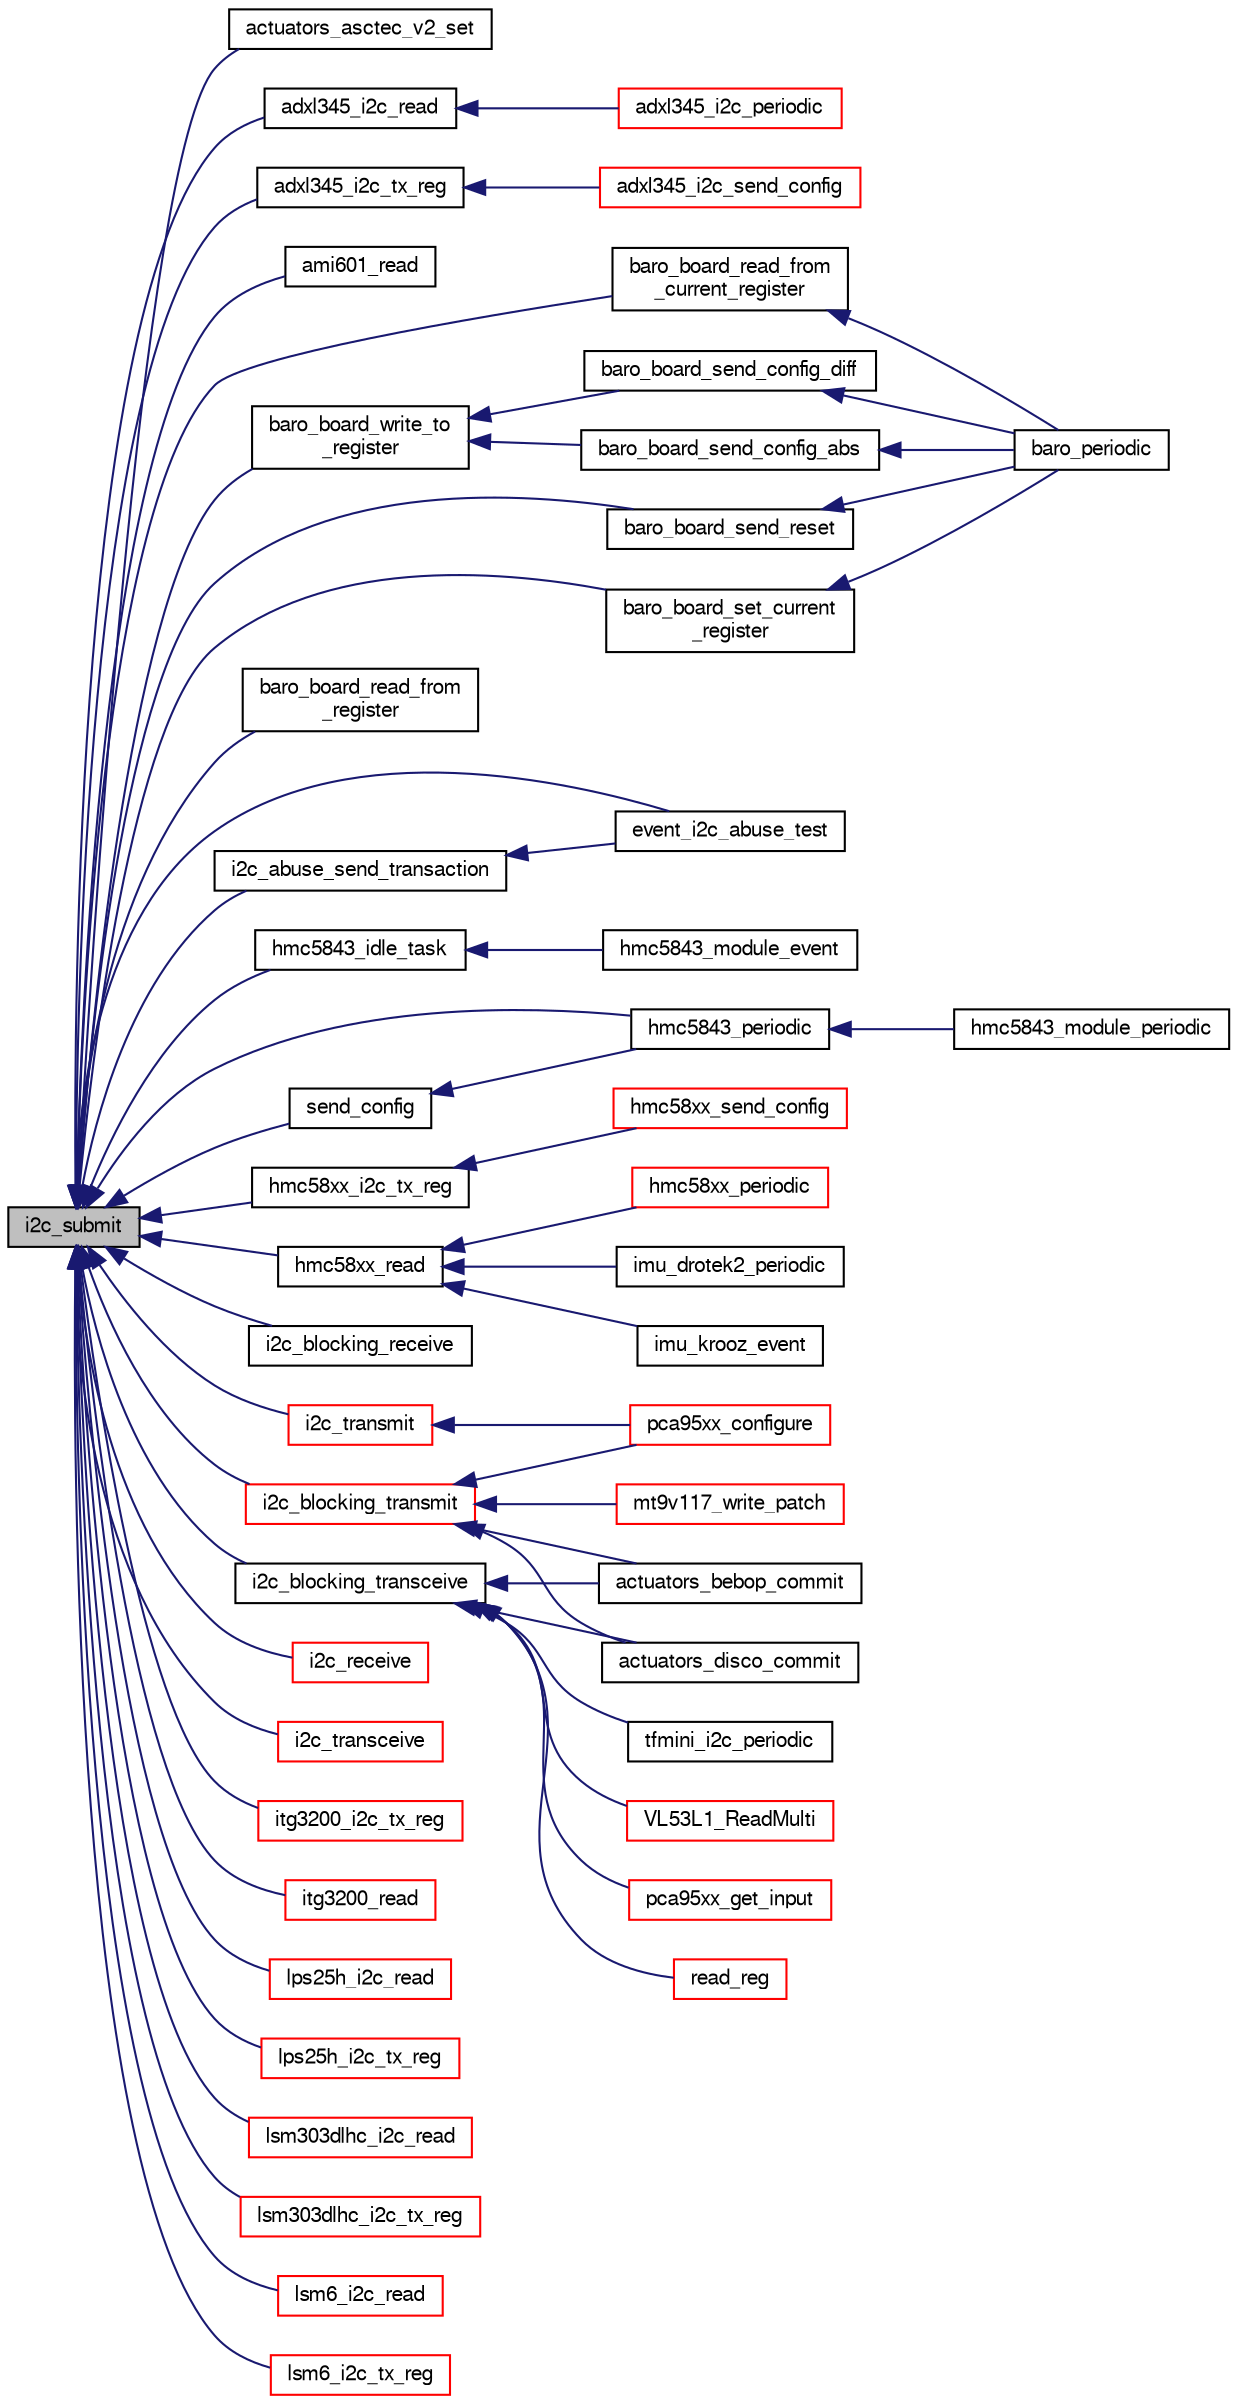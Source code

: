 digraph "i2c_submit"
{
  edge [fontname="FreeSans",fontsize="10",labelfontname="FreeSans",labelfontsize="10"];
  node [fontname="FreeSans",fontsize="10",shape=record];
  rankdir="LR";
  Node1 [label="i2c_submit",height=0.2,width=0.4,color="black", fillcolor="grey75", style="filled", fontcolor="black"];
  Node1 -> Node2 [dir="back",color="midnightblue",fontsize="10",style="solid",fontname="FreeSans"];
  Node2 [label="actuators_asctec_v2_set",height=0.2,width=0.4,color="black", fillcolor="white", style="filled",URL="$actuators__asctec__v2_8h.html#a18a8926daf19ec365257e7ad661540a0"];
  Node1 -> Node3 [dir="back",color="midnightblue",fontsize="10",style="solid",fontname="FreeSans"];
  Node3 [label="adxl345_i2c_read",height=0.2,width=0.4,color="black", fillcolor="white", style="filled",URL="$adxl345__i2c_8h.html#a090f88095fe86b3d1f3f0b82cddff295"];
  Node3 -> Node4 [dir="back",color="midnightblue",fontsize="10",style="solid",fontname="FreeSans"];
  Node4 [label="adxl345_i2c_periodic",height=0.2,width=0.4,color="red", fillcolor="white", style="filled",URL="$adxl345__i2c_8h.html#a6c19aa3cb79c5fb9405cd7fb1e803b3c",tooltip="convenience function: read or start configuration if not already initialized "];
  Node1 -> Node5 [dir="back",color="midnightblue",fontsize="10",style="solid",fontname="FreeSans"];
  Node5 [label="adxl345_i2c_tx_reg",height=0.2,width=0.4,color="black", fillcolor="white", style="filled",URL="$adxl345__i2c_8c.html#a3a2e564f46dd67289f4098089a6de76b"];
  Node5 -> Node6 [dir="back",color="midnightblue",fontsize="10",style="solid",fontname="FreeSans"];
  Node6 [label="adxl345_i2c_send_config",height=0.2,width=0.4,color="red", fillcolor="white", style="filled",URL="$adxl345__i2c_8c.html#a521ef1cb737664a85721febc7f7f8284"];
  Node1 -> Node7 [dir="back",color="midnightblue",fontsize="10",style="solid",fontname="FreeSans"];
  Node7 [label="ami601_read",height=0.2,width=0.4,color="black", fillcolor="white", style="filled",URL="$ami601_8h.html#a71d937e3a4fb4dd1db1861fa6711b417"];
  Node1 -> Node8 [dir="back",color="midnightblue",fontsize="10",style="solid",fontname="FreeSans"];
  Node8 [label="baro_board_read_from\l_current_register",height=0.2,width=0.4,color="black", fillcolor="white", style="filled",URL="$lisa__l_2baro__board_8c.html#a91e7585497fa861959910aa79a06c95a"];
  Node8 -> Node9 [dir="back",color="midnightblue",fontsize="10",style="solid",fontname="FreeSans"];
  Node9 [label="baro_periodic",height=0.2,width=0.4,color="black", fillcolor="white", style="filled",URL="$lisa__l_2baro__board_8c.html#a23ed77c56ba44b3ed3cc3b8e378bdb00"];
  Node1 -> Node10 [dir="back",color="midnightblue",fontsize="10",style="solid",fontname="FreeSans"];
  Node10 [label="baro_board_read_from\l_register",height=0.2,width=0.4,color="black", fillcolor="white", style="filled",URL="$lisa__l_2baro__board_8c.html#a0c000c34c542d400cd2a45608f714d12"];
  Node1 -> Node11 [dir="back",color="midnightblue",fontsize="10",style="solid",fontname="FreeSans"];
  Node11 [label="baro_board_send_reset",height=0.2,width=0.4,color="black", fillcolor="white", style="filled",URL="$lisa__l_2baro__board_8c.html#a0142e6ef7cb26ef8fc63b27b0a3f055f"];
  Node11 -> Node9 [dir="back",color="midnightblue",fontsize="10",style="solid",fontname="FreeSans"];
  Node1 -> Node12 [dir="back",color="midnightblue",fontsize="10",style="solid",fontname="FreeSans"];
  Node12 [label="baro_board_set_current\l_register",height=0.2,width=0.4,color="black", fillcolor="white", style="filled",URL="$lisa__l_2baro__board_8c.html#ae280d0cac96760be078c903045aee6c6"];
  Node12 -> Node9 [dir="back",color="midnightblue",fontsize="10",style="solid",fontname="FreeSans"];
  Node1 -> Node13 [dir="back",color="midnightblue",fontsize="10",style="solid",fontname="FreeSans"];
  Node13 [label="baro_board_write_to\l_register",height=0.2,width=0.4,color="black", fillcolor="white", style="filled",URL="$lisa__l_2baro__board_8c.html#a6c5d28296d0273908662b993468d73cb"];
  Node13 -> Node14 [dir="back",color="midnightblue",fontsize="10",style="solid",fontname="FreeSans"];
  Node14 [label="baro_board_send_config_abs",height=0.2,width=0.4,color="black", fillcolor="white", style="filled",URL="$lisa__l_2baro__board_8c.html#a50dada9f7353526950b740090bbf6728"];
  Node14 -> Node9 [dir="back",color="midnightblue",fontsize="10",style="solid",fontname="FreeSans"];
  Node13 -> Node15 [dir="back",color="midnightblue",fontsize="10",style="solid",fontname="FreeSans"];
  Node15 [label="baro_board_send_config_diff",height=0.2,width=0.4,color="black", fillcolor="white", style="filled",URL="$lisa__l_2baro__board_8c.html#a2fa4b2580e3835ed8ab3e5ad82051f2e"];
  Node15 -> Node9 [dir="back",color="midnightblue",fontsize="10",style="solid",fontname="FreeSans"];
  Node1 -> Node16 [dir="back",color="midnightblue",fontsize="10",style="solid",fontname="FreeSans"];
  Node16 [label="event_i2c_abuse_test",height=0.2,width=0.4,color="black", fillcolor="white", style="filled",URL="$i2c__abuse__test_8h.html#a70dbb3f79a41f5e301aee164bfeaf7de"];
  Node1 -> Node17 [dir="back",color="midnightblue",fontsize="10",style="solid",fontname="FreeSans"];
  Node17 [label="hmc5843_idle_task",height=0.2,width=0.4,color="black", fillcolor="white", style="filled",URL="$hmc5843_8h.html#a46613c2c46ce03746f184a11df775d6a"];
  Node17 -> Node18 [dir="back",color="midnightblue",fontsize="10",style="solid",fontname="FreeSans"];
  Node18 [label="hmc5843_module_event",height=0.2,width=0.4,color="black", fillcolor="white", style="filled",URL="$mag__hmc5843_8h.html#a880fdee482292937a14f6aee33208f22"];
  Node1 -> Node19 [dir="back",color="midnightblue",fontsize="10",style="solid",fontname="FreeSans"];
  Node19 [label="hmc5843_periodic",height=0.2,width=0.4,color="black", fillcolor="white", style="filled",URL="$hmc5843_8h.html#ab17f5e43fbd1dcadea20ede30e06568b"];
  Node19 -> Node20 [dir="back",color="midnightblue",fontsize="10",style="solid",fontname="FreeSans"];
  Node20 [label="hmc5843_module_periodic",height=0.2,width=0.4,color="black", fillcolor="white", style="filled",URL="$mag__hmc5843_8h.html#a73430e5bacbce50ebd8b9acf682c82aa"];
  Node1 -> Node21 [dir="back",color="midnightblue",fontsize="10",style="solid",fontname="FreeSans"];
  Node21 [label="hmc58xx_i2c_tx_reg",height=0.2,width=0.4,color="black", fillcolor="white", style="filled",URL="$hmc58xx_8c.html#afadf91048494baf761fa6cf8fda062d9"];
  Node21 -> Node22 [dir="back",color="midnightblue",fontsize="10",style="solid",fontname="FreeSans"];
  Node22 [label="hmc58xx_send_config",height=0.2,width=0.4,color="red", fillcolor="white", style="filled",URL="$hmc58xx_8c.html#a2eff0c407b139d17a73bf75a611c32cb",tooltip="Configuration function called once before normal use. "];
  Node1 -> Node23 [dir="back",color="midnightblue",fontsize="10",style="solid",fontname="FreeSans"];
  Node23 [label="hmc58xx_read",height=0.2,width=0.4,color="black", fillcolor="white", style="filled",URL="$hmc58xx_8h.html#a883e49acd3049ead17c6c29a3b020c72"];
  Node23 -> Node24 [dir="back",color="midnightblue",fontsize="10",style="solid",fontname="FreeSans"];
  Node24 [label="hmc58xx_periodic",height=0.2,width=0.4,color="red", fillcolor="white", style="filled",URL="$hmc58xx_8h.html#a353064a5a9c6b47a14f4b9543545b4ec",tooltip="convenience function: read or start configuration if not already initialized "];
  Node23 -> Node25 [dir="back",color="midnightblue",fontsize="10",style="solid",fontname="FreeSans"];
  Node25 [label="imu_drotek2_periodic",height=0.2,width=0.4,color="black", fillcolor="white", style="filled",URL="$imu__drotek__10dof__v2_8h.html#a75ebb1ba7fa2cbff205416d5136dbf0c"];
  Node23 -> Node26 [dir="back",color="midnightblue",fontsize="10",style="solid",fontname="FreeSans"];
  Node26 [label="imu_krooz_event",height=0.2,width=0.4,color="black", fillcolor="white", style="filled",URL="$imu__krooz__memsic_8h.html#ac3e0837f6fda31fca37cf6d6cd1e39dd"];
  Node1 -> Node27 [dir="back",color="midnightblue",fontsize="10",style="solid",fontname="FreeSans"];
  Node27 [label="i2c_abuse_send_transaction",height=0.2,width=0.4,color="black", fillcolor="white", style="filled",URL="$i2c__abuse__test_8c.html#a730009caebd8f50471432adbc55d7732"];
  Node27 -> Node16 [dir="back",color="midnightblue",fontsize="10",style="solid",fontname="FreeSans"];
  Node1 -> Node28 [dir="back",color="midnightblue",fontsize="10",style="solid",fontname="FreeSans"];
  Node28 [label="i2c_blocking_receive",height=0.2,width=0.4,color="black", fillcolor="white", style="filled",URL="$group__i2c.html#ga20e1122a73affcddc3adfd904799e612",tooltip="Submit a read only transaction and wait for it to complete. "];
  Node1 -> Node29 [dir="back",color="midnightblue",fontsize="10",style="solid",fontname="FreeSans"];
  Node29 [label="i2c_blocking_transceive",height=0.2,width=0.4,color="black", fillcolor="white", style="filled",URL="$group__i2c.html#ga0666a38e1bb2dc7a6b796a404e27fef4",tooltip="Submit a write/read transaction and wait for it to complete. "];
  Node29 -> Node30 [dir="back",color="midnightblue",fontsize="10",style="solid",fontname="FreeSans"];
  Node30 [label="actuators_bebop_commit",height=0.2,width=0.4,color="black", fillcolor="white", style="filled",URL="$boards_2bebop_2actuators_8h.html#ad8f645b7663a54e01ba60403a1e45645"];
  Node29 -> Node31 [dir="back",color="midnightblue",fontsize="10",style="solid",fontname="FreeSans"];
  Node31 [label="actuators_disco_commit",height=0.2,width=0.4,color="black", fillcolor="white", style="filled",URL="$boards_2disco_2actuators_8h.html#a0181db6b0eea7688d52e6b73b141549b"];
  Node29 -> Node32 [dir="back",color="midnightblue",fontsize="10",style="solid",fontname="FreeSans"];
  Node32 [label="pca95xx_get_input",height=0.2,width=0.4,color="red", fillcolor="white", style="filled",URL="$pca95xx_8h.html#a4894b1bc38d5d006fa97c0067f8617a7",tooltip="Get input value. "];
  Node29 -> Node33 [dir="back",color="midnightblue",fontsize="10",style="solid",fontname="FreeSans"];
  Node33 [label="read_reg",height=0.2,width=0.4,color="red", fillcolor="white", style="filled",URL="$mt9f002_8c.html#a776f344a93cb1df009bcf51511f151ae",tooltip="Read multiple bytes from a register. "];
  Node29 -> Node34 [dir="back",color="midnightblue",fontsize="10",style="solid",fontname="FreeSans"];
  Node34 [label="tfmini_i2c_periodic",height=0.2,width=0.4,color="black", fillcolor="white", style="filled",URL="$tfmini__i2c_8h.html#a67597f5e58e3cd1ae90e934b74bf7461",tooltip="Get the ranger current distance value. "];
  Node29 -> Node35 [dir="back",color="midnightblue",fontsize="10",style="solid",fontname="FreeSans"];
  Node35 [label="VL53L1_ReadMulti",height=0.2,width=0.4,color="red", fillcolor="white", style="filled",URL="$vl53l1__platform_8h.html#ab999b09c3be53bbc7715d25007750916",tooltip="VL53L1_ReadMulti() definition. "];
  Node1 -> Node36 [dir="back",color="midnightblue",fontsize="10",style="solid",fontname="FreeSans"];
  Node36 [label="i2c_blocking_transmit",height=0.2,width=0.4,color="red", fillcolor="white", style="filled",URL="$group__i2c.html#gad729c07f3a162f0463cbe381f4b538d3",tooltip="Submit a write only transaction and wait for it to complete. "];
  Node36 -> Node30 [dir="back",color="midnightblue",fontsize="10",style="solid",fontname="FreeSans"];
  Node36 -> Node31 [dir="back",color="midnightblue",fontsize="10",style="solid",fontname="FreeSans"];
  Node36 -> Node37 [dir="back",color="midnightblue",fontsize="10",style="solid",fontname="FreeSans"];
  Node37 [label="mt9v117_write_patch",height=0.2,width=0.4,color="red", fillcolor="white", style="filled",URL="$mt9v117_8c.html#aef8703a6aee9810c99eaa79ca4adad8a"];
  Node36 -> Node38 [dir="back",color="midnightblue",fontsize="10",style="solid",fontname="FreeSans"];
  Node38 [label="pca95xx_configure",height=0.2,width=0.4,color="red", fillcolor="white", style="filled",URL="$pca95xx_8h.html#ae693ccc9f8550f3b32f30918d3f0ab85",tooltip="Configure PCA95XX. "];
  Node1 -> Node39 [dir="back",color="midnightblue",fontsize="10",style="solid",fontname="FreeSans"];
  Node39 [label="i2c_receive",height=0.2,width=0.4,color="red", fillcolor="white", style="filled",URL="$group__i2c.html#ga9e7c3ccd9ba7415486bfb2e52eaa3964",tooltip="Submit a read only transaction. "];
  Node1 -> Node40 [dir="back",color="midnightblue",fontsize="10",style="solid",fontname="FreeSans"];
  Node40 [label="i2c_transceive",height=0.2,width=0.4,color="red", fillcolor="white", style="filled",URL="$group__i2c.html#gafb731922c9fb73255aa4cc11e34bfbd6",tooltip="Submit a write/read transaction. "];
  Node1 -> Node41 [dir="back",color="midnightblue",fontsize="10",style="solid",fontname="FreeSans"];
  Node41 [label="i2c_transmit",height=0.2,width=0.4,color="red", fillcolor="white", style="filled",URL="$group__i2c.html#ga54405aa058f14a143b8b1b5380015927",tooltip="Submit a write only transaction. "];
  Node41 -> Node38 [dir="back",color="midnightblue",fontsize="10",style="solid",fontname="FreeSans"];
  Node1 -> Node42 [dir="back",color="midnightblue",fontsize="10",style="solid",fontname="FreeSans"];
  Node42 [label="itg3200_i2c_tx_reg",height=0.2,width=0.4,color="red", fillcolor="white", style="filled",URL="$itg3200_8c.html#a7b349504704c56277b218842850b117c"];
  Node1 -> Node43 [dir="back",color="midnightblue",fontsize="10",style="solid",fontname="FreeSans"];
  Node43 [label="itg3200_read",height=0.2,width=0.4,color="red", fillcolor="white", style="filled",URL="$itg3200_8h.html#afc931399829e2d90c671d326e016329a"];
  Node1 -> Node44 [dir="back",color="midnightblue",fontsize="10",style="solid",fontname="FreeSans"];
  Node44 [label="lps25h_i2c_read",height=0.2,width=0.4,color="red", fillcolor="white", style="filled",URL="$lps25h__i2c_8h.html#aa4736bd7cbe27b3637e53a621b7e640f"];
  Node1 -> Node45 [dir="back",color="midnightblue",fontsize="10",style="solid",fontname="FreeSans"];
  Node45 [label="lps25h_i2c_tx_reg",height=0.2,width=0.4,color="red", fillcolor="white", style="filled",URL="$lps25h__i2c_8c.html#ab3cba2a5e74bcc3df601e45df0089d4c"];
  Node1 -> Node46 [dir="back",color="midnightblue",fontsize="10",style="solid",fontname="FreeSans"];
  Node46 [label="lsm303dlhc_i2c_read",height=0.2,width=0.4,color="red", fillcolor="white", style="filled",URL="$lsm303dlhc__i2c_8c.html#a1b770be048cbe720436034ad1a1323a3"];
  Node1 -> Node47 [dir="back",color="midnightblue",fontsize="10",style="solid",fontname="FreeSans"];
  Node47 [label="lsm303dlhc_i2c_tx_reg",height=0.2,width=0.4,color="red", fillcolor="white", style="filled",URL="$lsm303dlhc__i2c_8c.html#a14b298cb4859ac3ca247d0b1afbf1d8a"];
  Node1 -> Node48 [dir="back",color="midnightblue",fontsize="10",style="solid",fontname="FreeSans"];
  Node48 [label="lsm6_i2c_read",height=0.2,width=0.4,color="red", fillcolor="white", style="filled",URL="$lsm6ds33__i2c_8h.html#a37af6c55add4c4bce4c3713ef2c160d4"];
  Node1 -> Node49 [dir="back",color="midnightblue",fontsize="10",style="solid",fontname="FreeSans"];
  Node49 [label="lsm6_i2c_tx_reg",height=0.2,width=0.4,color="red", fillcolor="white", style="filled",URL="$lsm6ds33__i2c_8c.html#a87cf567037dbdc26fda85ab1911ca02c"];
  Node1 -> Node50 [dir="back",color="midnightblue",fontsize="10",style="solid",fontname="FreeSans"];
  Node50 [label="send_config",height=0.2,width=0.4,color="black", fillcolor="white", style="filled",URL="$hmc5843_8c.html#a179b6346fe1a63338f44c42fcda2fcf8"];
  Node50 -> Node19 [dir="back",color="midnightblue",fontsize="10",style="solid",fontname="FreeSans"];
}
